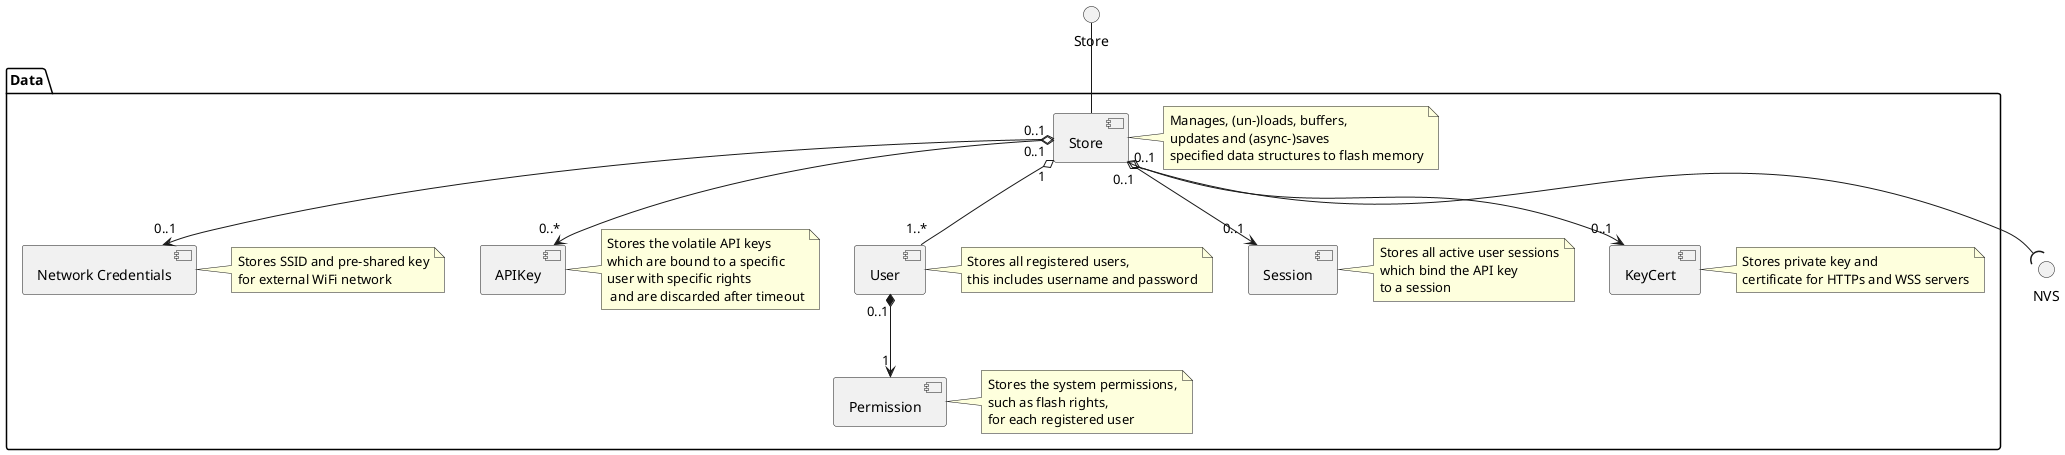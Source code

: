 @startuml
interface "Store" as Store

interface "NVS" as nvshalinterface

package Data {
    component "Store" as store
    component "Permission" as persmissions
    component "User" as users
    component "Network Credentials" as netcredentials
    component "Session" as sessions
    component "APIKey" as apikey
    component "KeyCert" as keycert

    note right of store : Manages, (un-)loads, buffers,\nupdates and (async-)saves\nspecified data structures to flash memory
    note right of netcredentials : Stores SSID and pre-shared key\nfor external WiFi network
    note right of apikey : Stores the volatile API keys\nwhich are bound to a specific\nuser with specific rights\n and are discarded after timeout
    note right of users : Stores all registered users,\nthis includes username and password
    note right of persmissions : Stores the system permissions,\nsuch as flash rights,\nfor each registered user
    note right of sessions : Stores all active user sessions\nwhich bind the API key\nto a session
    note right of keycert : Stores private key and\ncertificate for HTTPs and WSS servers

    store -up- Store

    store "0..1" o--> "0..1" keycert
    store "0..1" o--> "0..1" sessions
    store "0..1" o--> "0..1" netcredentials
    store "0..1" o--> "0..*" apikey
    store "1" o-- "1..*" users
    users "0..1" *--> "1" persmissions

    store -down-(nvshalinterface
}
@enduml